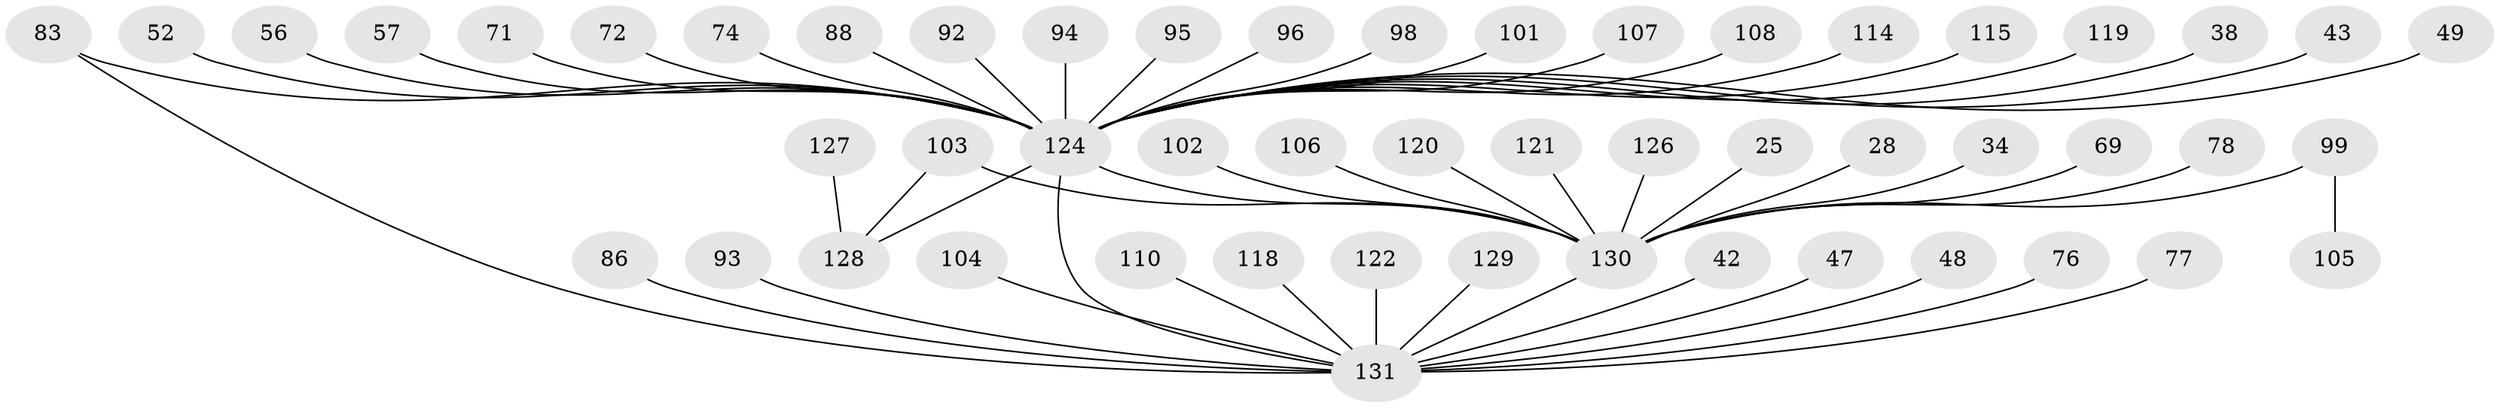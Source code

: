 // original degree distribution, {10: 0.022900763358778626, 9: 0.022900763358778626, 5: 0.015267175572519083, 1: 0.4580152671755725, 17: 0.007633587786259542, 6: 0.007633587786259542, 3: 0.11450381679389313, 2: 0.25190839694656486, 16: 0.007633587786259542, 4: 0.06870229007633588, 12: 0.007633587786259542, 7: 0.007633587786259542, 8: 0.007633587786259542}
// Generated by graph-tools (version 1.1) at 2025/50/03/04/25 21:50:05]
// undirected, 52 vertices, 54 edges
graph export_dot {
graph [start="1"]
  node [color=gray90,style=filled];
  25;
  28;
  34;
  38;
  42 [super="+14"];
  43 [super="+35"];
  47;
  48;
  49;
  52 [super="+36"];
  56;
  57;
  69;
  71;
  72;
  74;
  76;
  77;
  78;
  83 [super="+75+79"];
  86 [super="+85"];
  88;
  92 [super="+68"];
  93;
  94 [super="+41"];
  95;
  96;
  98;
  99 [super="+58"];
  101;
  102 [super="+59"];
  103;
  104;
  105;
  106 [super="+91"];
  107;
  108 [super="+84"];
  110 [super="+55"];
  114;
  115;
  118;
  119 [super="+100"];
  120 [super="+53+81"];
  121;
  122 [super="+73"];
  124 [super="+116+66"];
  126;
  127;
  128 [super="+10+33+60+21+40+111+82"];
  129 [super="+113"];
  130 [super="+15+117+123+13+112+51"];
  131 [super="+97+125"];
  25 -- 130;
  28 -- 130;
  34 -- 130;
  38 -- 124;
  42 -- 131 [weight=2];
  43 -- 124;
  47 -- 131;
  48 -- 131;
  49 -- 124 [weight=2];
  52 -- 124 [weight=2];
  56 -- 124;
  57 -- 124;
  69 -- 130;
  71 -- 124;
  72 -- 124 [weight=2];
  74 -- 124;
  76 -- 131;
  77 -- 131;
  78 -- 130;
  83 -- 131 [weight=2];
  83 -- 124;
  86 -- 131;
  88 -- 124;
  92 -- 124;
  93 -- 131;
  94 -- 124;
  95 -- 124;
  96 -- 124;
  98 -- 124;
  99 -- 105;
  99 -- 130 [weight=3];
  101 -- 124;
  102 -- 130 [weight=2];
  103 -- 128;
  103 -- 130;
  104 -- 131;
  106 -- 130 [weight=3];
  107 -- 124;
  108 -- 124;
  110 -- 131;
  114 -- 124;
  115 -- 124;
  118 -- 131 [weight=2];
  119 -- 124;
  120 -- 130;
  121 -- 130;
  122 -- 131 [weight=2];
  124 -- 130 [weight=9];
  124 -- 128 [weight=5];
  124 -- 131 [weight=5];
  126 -- 130;
  127 -- 128;
  129 -- 131;
  130 -- 131 [weight=5];
}

